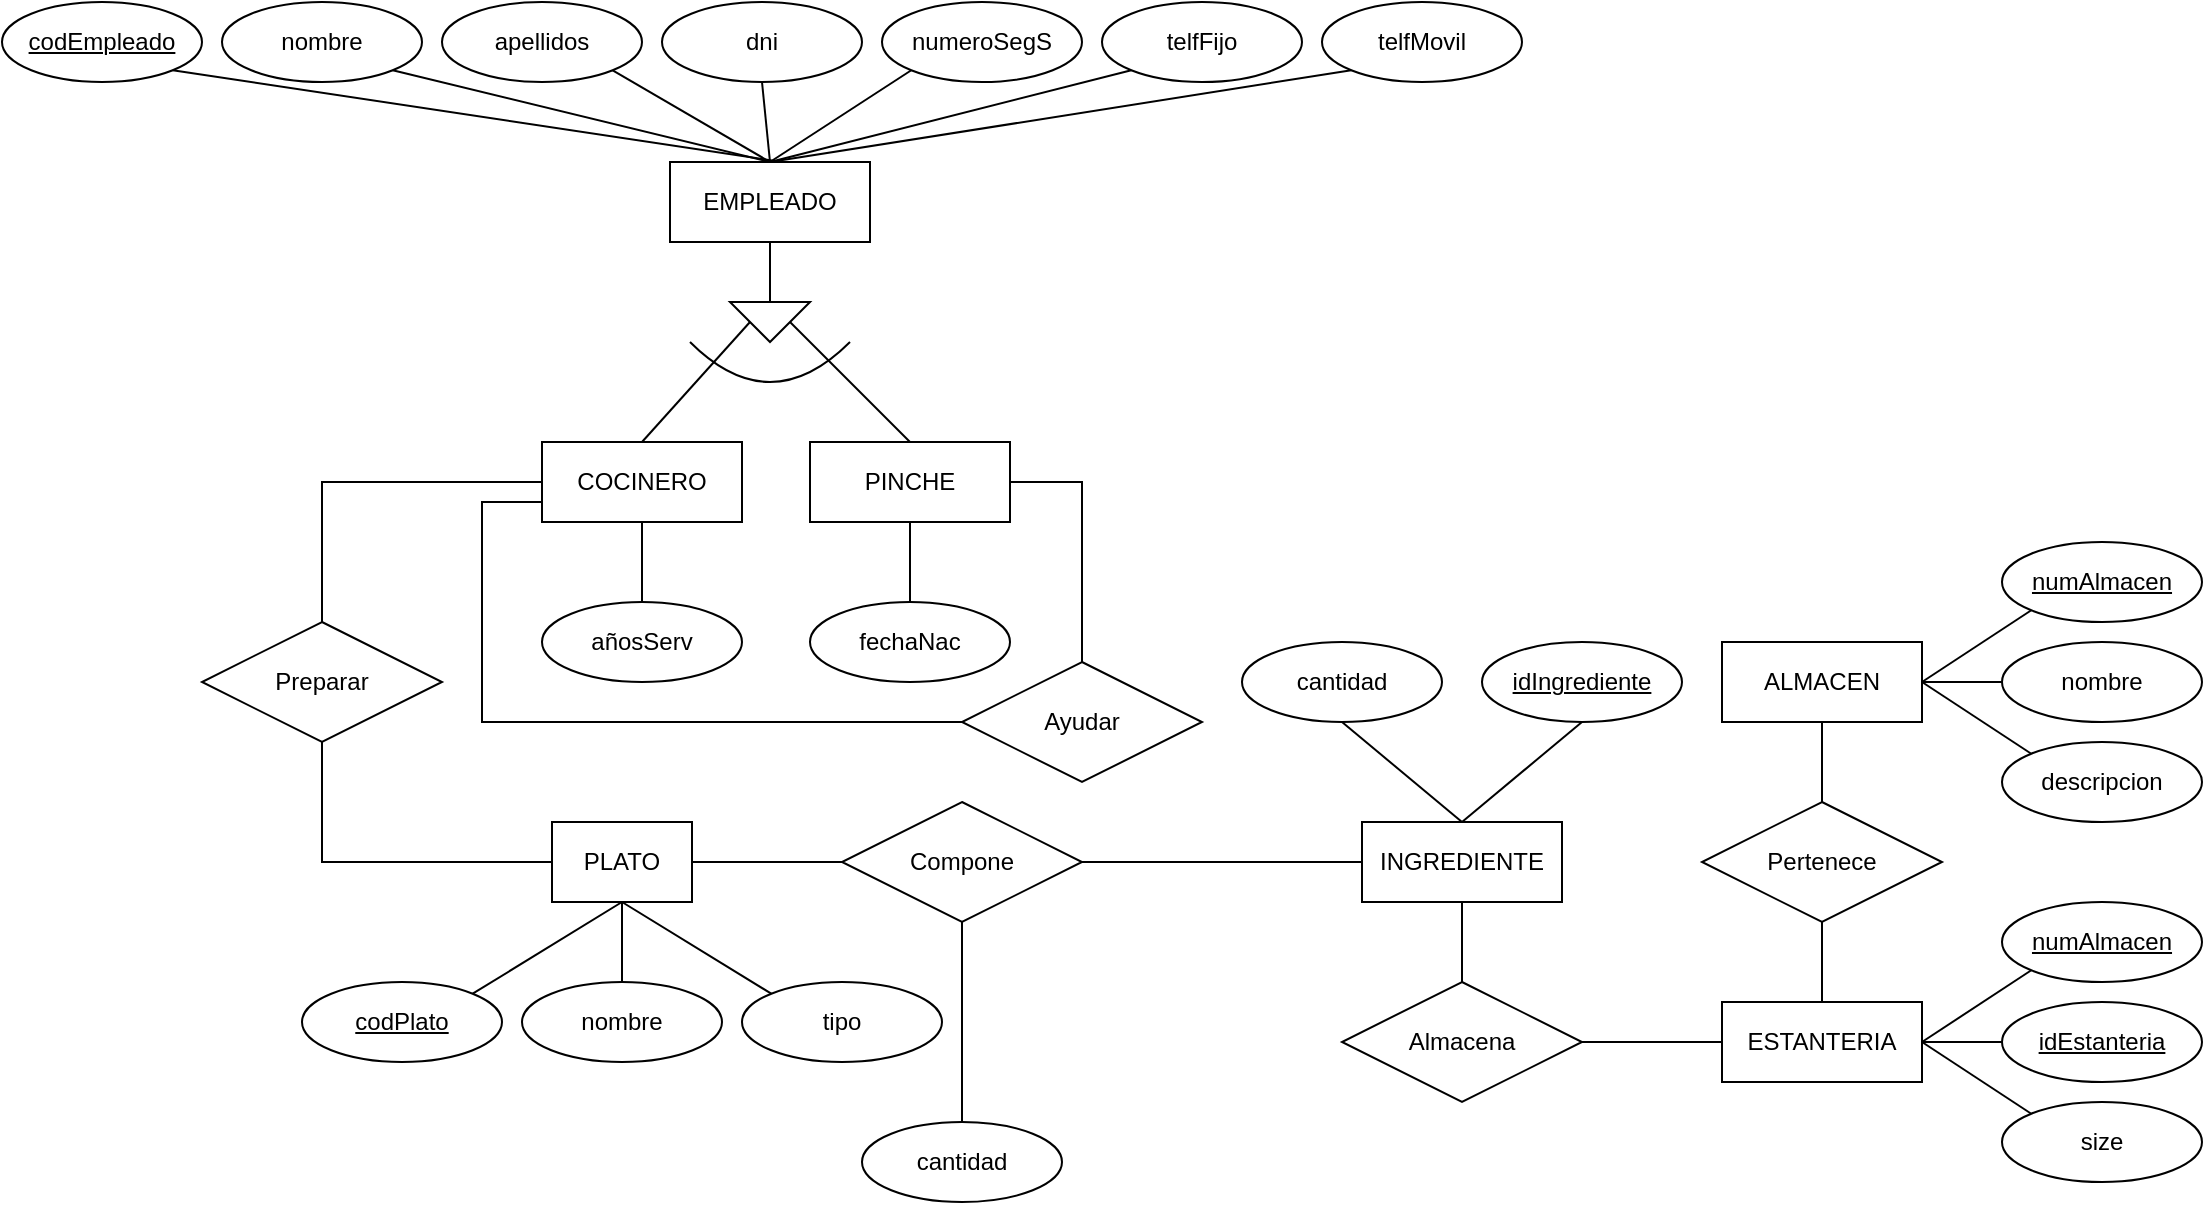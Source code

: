 <mxfile version="24.7.17">
  <diagram name="Page-1" id="HiXlrUp6rZMbf2ILBLy2">
    <mxGraphModel dx="1137" dy="621" grid="1" gridSize="10" guides="1" tooltips="1" connect="1" arrows="1" fold="1" page="0" pageScale="1" pageWidth="827" pageHeight="1169" math="0" shadow="0">
      <root>
        <mxCell id="0" />
        <mxCell id="1" parent="0" />
        <mxCell id="95sMgirJKv-xZ_qjEVKJ-1" value="EMPLEADO" style="whiteSpace=wrap;html=1;align=center;" parent="1" vertex="1">
          <mxGeometry x="314" y="120" width="100" height="40" as="geometry" />
        </mxCell>
        <mxCell id="95sMgirJKv-xZ_qjEVKJ-3" value="nombre" style="ellipse;whiteSpace=wrap;html=1;align=center;" parent="1" vertex="1">
          <mxGeometry x="90" y="40" width="100" height="40" as="geometry" />
        </mxCell>
        <mxCell id="95sMgirJKv-xZ_qjEVKJ-4" value="apellidos" style="ellipse;whiteSpace=wrap;html=1;align=center;" parent="1" vertex="1">
          <mxGeometry x="200" y="40" width="100" height="40" as="geometry" />
        </mxCell>
        <mxCell id="95sMgirJKv-xZ_qjEVKJ-5" value="dni" style="ellipse;whiteSpace=wrap;html=1;align=center;" parent="1" vertex="1">
          <mxGeometry x="310" y="40" width="100" height="40" as="geometry" />
        </mxCell>
        <mxCell id="95sMgirJKv-xZ_qjEVKJ-6" value="numeroSegS" style="ellipse;whiteSpace=wrap;html=1;align=center;" parent="1" vertex="1">
          <mxGeometry x="420" y="40" width="100" height="40" as="geometry" />
        </mxCell>
        <mxCell id="95sMgirJKv-xZ_qjEVKJ-7" value="telfFijo" style="ellipse;whiteSpace=wrap;html=1;align=center;" parent="1" vertex="1">
          <mxGeometry x="530" y="40" width="100" height="40" as="geometry" />
        </mxCell>
        <mxCell id="95sMgirJKv-xZ_qjEVKJ-8" value="telfMovil" style="ellipse;whiteSpace=wrap;html=1;align=center;" parent="1" vertex="1">
          <mxGeometry x="640" y="40" width="100" height="40" as="geometry" />
        </mxCell>
        <mxCell id="95sMgirJKv-xZ_qjEVKJ-9" value="" style="endArrow=none;html=1;rounded=0;entryX=0.5;entryY=0;entryDx=0;entryDy=0;exitX=0.5;exitY=1;exitDx=0;exitDy=0;" parent="1" source="95sMgirJKv-xZ_qjEVKJ-5" target="95sMgirJKv-xZ_qjEVKJ-1" edge="1">
          <mxGeometry width="50" height="50" relative="1" as="geometry">
            <mxPoint x="340" y="340" as="sourcePoint" />
            <mxPoint x="390" y="290" as="targetPoint" />
          </mxGeometry>
        </mxCell>
        <mxCell id="95sMgirJKv-xZ_qjEVKJ-10" value="" style="endArrow=none;html=1;rounded=0;entryX=0.5;entryY=0;entryDx=0;entryDy=0;exitX=0;exitY=1;exitDx=0;exitDy=0;" parent="1" source="95sMgirJKv-xZ_qjEVKJ-6" target="95sMgirJKv-xZ_qjEVKJ-1" edge="1">
          <mxGeometry width="50" height="50" relative="1" as="geometry">
            <mxPoint x="340" y="340" as="sourcePoint" />
            <mxPoint x="390" y="290" as="targetPoint" />
          </mxGeometry>
        </mxCell>
        <mxCell id="95sMgirJKv-xZ_qjEVKJ-11" value="" style="endArrow=none;html=1;rounded=0;entryX=0.5;entryY=0;entryDx=0;entryDy=0;exitX=0;exitY=1;exitDx=0;exitDy=0;" parent="1" source="95sMgirJKv-xZ_qjEVKJ-7" target="95sMgirJKv-xZ_qjEVKJ-1" edge="1">
          <mxGeometry width="50" height="50" relative="1" as="geometry">
            <mxPoint x="430" y="90" as="sourcePoint" />
            <mxPoint x="374" y="130" as="targetPoint" />
          </mxGeometry>
        </mxCell>
        <mxCell id="95sMgirJKv-xZ_qjEVKJ-12" value="" style="endArrow=none;html=1;rounded=0;entryX=0.5;entryY=0;entryDx=0;entryDy=0;exitX=0;exitY=1;exitDx=0;exitDy=0;" parent="1" source="95sMgirJKv-xZ_qjEVKJ-8" target="95sMgirJKv-xZ_qjEVKJ-1" edge="1">
          <mxGeometry width="50" height="50" relative="1" as="geometry">
            <mxPoint x="440" y="100" as="sourcePoint" />
            <mxPoint x="384" y="140" as="targetPoint" />
          </mxGeometry>
        </mxCell>
        <mxCell id="95sMgirJKv-xZ_qjEVKJ-13" value="" style="endArrow=none;html=1;rounded=0;entryX=0.5;entryY=0;entryDx=0;entryDy=0;exitX=1;exitY=1;exitDx=0;exitDy=0;" parent="1" source="95sMgirJKv-xZ_qjEVKJ-4" target="95sMgirJKv-xZ_qjEVKJ-1" edge="1">
          <mxGeometry width="50" height="50" relative="1" as="geometry">
            <mxPoint x="450" y="110" as="sourcePoint" />
            <mxPoint x="394" y="150" as="targetPoint" />
          </mxGeometry>
        </mxCell>
        <mxCell id="95sMgirJKv-xZ_qjEVKJ-14" value="" style="endArrow=none;html=1;rounded=0;entryX=0.5;entryY=0;entryDx=0;entryDy=0;exitX=1;exitY=1;exitDx=0;exitDy=0;" parent="1" source="95sMgirJKv-xZ_qjEVKJ-3" target="95sMgirJKv-xZ_qjEVKJ-1" edge="1">
          <mxGeometry width="50" height="50" relative="1" as="geometry">
            <mxPoint x="460" y="120" as="sourcePoint" />
            <mxPoint x="404" y="160" as="targetPoint" />
          </mxGeometry>
        </mxCell>
        <mxCell id="2pTIGr5yzkISvL9QO1W4-2" value="" style="triangle;whiteSpace=wrap;html=1;rotation=90;" vertex="1" parent="1">
          <mxGeometry x="354" y="180" width="20" height="40" as="geometry" />
        </mxCell>
        <mxCell id="2pTIGr5yzkISvL9QO1W4-4" value="" style="endArrow=none;html=1;rounded=0;exitX=0;exitY=0.5;exitDx=0;exitDy=0;entryX=0.5;entryY=1;entryDx=0;entryDy=0;" edge="1" source="2pTIGr5yzkISvL9QO1W4-2" target="95sMgirJKv-xZ_qjEVKJ-1" parent="1">
          <mxGeometry width="50" height="50" relative="1" as="geometry">
            <mxPoint x="357" y="220" as="sourcePoint" />
            <mxPoint x="364.0" y="180" as="targetPoint" />
          </mxGeometry>
        </mxCell>
        <mxCell id="2pTIGr5yzkISvL9QO1W4-5" value="" style="endArrow=none;html=1;rounded=0;entryX=0.5;entryY=0;entryDx=0;entryDy=0;exitX=0.5;exitY=0;exitDx=0;exitDy=0;" edge="1" target="2pTIGr5yzkISvL9QO1W4-2" parent="1" source="2pTIGr5yzkISvL9QO1W4-12">
          <mxGeometry width="50" height="50" relative="1" as="geometry">
            <mxPoint x="364" y="250" as="sourcePoint" />
            <mxPoint x="407" y="170" as="targetPoint" />
          </mxGeometry>
        </mxCell>
        <mxCell id="2pTIGr5yzkISvL9QO1W4-8" value="" style="curved=1;endArrow=none;html=1;rounded=0;endFill=0;" edge="1" parent="1">
          <mxGeometry width="50" height="50" relative="1" as="geometry">
            <mxPoint x="324" y="210" as="sourcePoint" />
            <mxPoint x="404" y="210" as="targetPoint" />
            <Array as="points">
              <mxPoint x="364" y="250" />
            </Array>
          </mxGeometry>
        </mxCell>
        <mxCell id="2pTIGr5yzkISvL9QO1W4-11" value="" style="endArrow=none;html=1;rounded=0;entryX=0.5;entryY=1;entryDx=0;entryDy=0;exitX=0.5;exitY=0;exitDx=0;exitDy=0;" edge="1" parent="1" source="2pTIGr5yzkISvL9QO1W4-13" target="2pTIGr5yzkISvL9QO1W4-2">
          <mxGeometry width="50" height="50" relative="1" as="geometry">
            <mxPoint x="300" y="250" as="sourcePoint" />
            <mxPoint x="384" y="210" as="targetPoint" />
          </mxGeometry>
        </mxCell>
        <mxCell id="2pTIGr5yzkISvL9QO1W4-12" value="PINCHE" style="whiteSpace=wrap;html=1;align=center;" vertex="1" parent="1">
          <mxGeometry x="384" y="260" width="100" height="40" as="geometry" />
        </mxCell>
        <mxCell id="2pTIGr5yzkISvL9QO1W4-13" value="COCINERO" style="whiteSpace=wrap;html=1;align=center;" vertex="1" parent="1">
          <mxGeometry x="250" y="260" width="100" height="40" as="geometry" />
        </mxCell>
        <mxCell id="2pTIGr5yzkISvL9QO1W4-15" value="fechaNac" style="ellipse;whiteSpace=wrap;html=1;align=center;" vertex="1" parent="1">
          <mxGeometry x="384" y="340" width="100" height="40" as="geometry" />
        </mxCell>
        <mxCell id="2pTIGr5yzkISvL9QO1W4-16" value="" style="endArrow=none;html=1;rounded=0;exitX=0.5;exitY=0;exitDx=0;exitDy=0;entryX=0.5;entryY=1;entryDx=0;entryDy=0;" edge="1" parent="1" source="2pTIGr5yzkISvL9QO1W4-15" target="2pTIGr5yzkISvL9QO1W4-12">
          <mxGeometry width="50" height="50" relative="1" as="geometry">
            <mxPoint x="440" y="270" as="sourcePoint" />
            <mxPoint x="490" y="220" as="targetPoint" />
          </mxGeometry>
        </mxCell>
        <mxCell id="2pTIGr5yzkISvL9QO1W4-17" value="añosServ" style="ellipse;whiteSpace=wrap;html=1;align=center;" vertex="1" parent="1">
          <mxGeometry x="250" y="340" width="100" height="40" as="geometry" />
        </mxCell>
        <mxCell id="2pTIGr5yzkISvL9QO1W4-18" value="" style="endArrow=none;html=1;rounded=0;exitX=0.5;exitY=0;exitDx=0;exitDy=0;entryX=0.5;entryY=1;entryDx=0;entryDy=0;" edge="1" parent="1" source="2pTIGr5yzkISvL9QO1W4-17" target="2pTIGr5yzkISvL9QO1W4-13">
          <mxGeometry width="50" height="50" relative="1" as="geometry">
            <mxPoint x="350" y="330" as="sourcePoint" />
            <mxPoint x="400" y="280" as="targetPoint" />
          </mxGeometry>
        </mxCell>
        <mxCell id="2pTIGr5yzkISvL9QO1W4-19" value="PLATO" style="whiteSpace=wrap;html=1;align=center;" vertex="1" parent="1">
          <mxGeometry x="255" y="450" width="70" height="40" as="geometry" />
        </mxCell>
        <mxCell id="2pTIGr5yzkISvL9QO1W4-20" value="nombre" style="ellipse;whiteSpace=wrap;html=1;align=center;" vertex="1" parent="1">
          <mxGeometry x="240" y="530" width="100" height="40" as="geometry" />
        </mxCell>
        <mxCell id="2pTIGr5yzkISvL9QO1W4-21" value="" style="endArrow=none;html=1;rounded=0;entryX=0.5;entryY=0;entryDx=0;entryDy=0;exitX=0.5;exitY=1;exitDx=0;exitDy=0;" edge="1" parent="1" source="2pTIGr5yzkISvL9QO1W4-19" target="2pTIGr5yzkISvL9QO1W4-20">
          <mxGeometry width="50" height="50" relative="1" as="geometry">
            <mxPoint x="120" y="540" as="sourcePoint" />
            <mxPoint x="170" y="490" as="targetPoint" />
          </mxGeometry>
        </mxCell>
        <mxCell id="2pTIGr5yzkISvL9QO1W4-24" value="tipo" style="ellipse;whiteSpace=wrap;html=1;align=center;" vertex="1" parent="1">
          <mxGeometry x="350" y="530" width="100" height="40" as="geometry" />
        </mxCell>
        <mxCell id="2pTIGr5yzkISvL9QO1W4-25" value="" style="endArrow=none;html=1;rounded=0;entryX=0.5;entryY=1;entryDx=0;entryDy=0;exitX=0;exitY=0;exitDx=0;exitDy=0;" edge="1" parent="1" source="2pTIGr5yzkISvL9QO1W4-24" target="2pTIGr5yzkISvL9QO1W4-19">
          <mxGeometry width="50" height="50" relative="1" as="geometry">
            <mxPoint x="280" y="560" as="sourcePoint" />
            <mxPoint x="330" y="510" as="targetPoint" />
          </mxGeometry>
        </mxCell>
        <mxCell id="2pTIGr5yzkISvL9QO1W4-26" value="INGREDIENTE" style="whiteSpace=wrap;html=1;align=center;shadow=0;" vertex="1" parent="1">
          <mxGeometry x="660" y="450" width="100" height="40" as="geometry" />
        </mxCell>
        <mxCell id="2pTIGr5yzkISvL9QO1W4-27" value="Compone" style="shape=rhombus;perimeter=rhombusPerimeter;whiteSpace=wrap;html=1;align=center;" vertex="1" parent="1">
          <mxGeometry x="400" y="440" width="120" height="60" as="geometry" />
        </mxCell>
        <mxCell id="2pTIGr5yzkISvL9QO1W4-28" value="cantidad" style="ellipse;whiteSpace=wrap;html=1;align=center;" vertex="1" parent="1">
          <mxGeometry x="410" y="600" width="100" height="40" as="geometry" />
        </mxCell>
        <mxCell id="2pTIGr5yzkISvL9QO1W4-29" value="" style="endArrow=none;html=1;rounded=0;entryX=0.5;entryY=1;entryDx=0;entryDy=0;exitX=0.5;exitY=0;exitDx=0;exitDy=0;" edge="1" parent="1" source="2pTIGr5yzkISvL9QO1W4-28" target="2pTIGr5yzkISvL9QO1W4-27">
          <mxGeometry width="50" height="50" relative="1" as="geometry">
            <mxPoint x="400" y="560" as="sourcePoint" />
            <mxPoint x="450" y="510" as="targetPoint" />
          </mxGeometry>
        </mxCell>
        <mxCell id="2pTIGr5yzkISvL9QO1W4-30" value="" style="endArrow=none;html=1;rounded=0;entryX=0;entryY=0.5;entryDx=0;entryDy=0;exitX=1;exitY=0.5;exitDx=0;exitDy=0;" edge="1" parent="1" source="2pTIGr5yzkISvL9QO1W4-19" target="2pTIGr5yzkISvL9QO1W4-27">
          <mxGeometry width="50" height="50" relative="1" as="geometry">
            <mxPoint x="340" y="300" as="sourcePoint" />
            <mxPoint x="390" y="250" as="targetPoint" />
          </mxGeometry>
        </mxCell>
        <mxCell id="2pTIGr5yzkISvL9QO1W4-31" value="" style="endArrow=none;html=1;rounded=0;entryX=1;entryY=0.5;entryDx=0;entryDy=0;exitX=0;exitY=0.5;exitDx=0;exitDy=0;" edge="1" parent="1" source="2pTIGr5yzkISvL9QO1W4-26" target="2pTIGr5yzkISvL9QO1W4-27">
          <mxGeometry width="50" height="50" relative="1" as="geometry">
            <mxPoint x="400" y="560" as="sourcePoint" />
            <mxPoint x="450" y="510" as="targetPoint" />
          </mxGeometry>
        </mxCell>
        <mxCell id="2pTIGr5yzkISvL9QO1W4-32" value="ESTANTERIA" style="whiteSpace=wrap;html=1;align=center;" vertex="1" parent="1">
          <mxGeometry x="840" y="540" width="100" height="40" as="geometry" />
        </mxCell>
        <mxCell id="2pTIGr5yzkISvL9QO1W4-33" value="ALMACEN" style="whiteSpace=wrap;html=1;align=center;" vertex="1" parent="1">
          <mxGeometry x="840" y="360" width="100" height="40" as="geometry" />
        </mxCell>
        <mxCell id="2pTIGr5yzkISvL9QO1W4-34" value="Almacena" style="shape=rhombus;perimeter=rhombusPerimeter;whiteSpace=wrap;html=1;align=center;" vertex="1" parent="1">
          <mxGeometry x="650" y="530" width="120" height="60" as="geometry" />
        </mxCell>
        <mxCell id="2pTIGr5yzkISvL9QO1W4-35" value="Pertenece" style="shape=rhombus;perimeter=rhombusPerimeter;whiteSpace=wrap;html=1;align=center;" vertex="1" parent="1">
          <mxGeometry x="830" y="440" width="120" height="60" as="geometry" />
        </mxCell>
        <mxCell id="2pTIGr5yzkISvL9QO1W4-37" value="&lt;u&gt;codPlato&lt;/u&gt;" style="ellipse;whiteSpace=wrap;html=1;align=center;" vertex="1" parent="1">
          <mxGeometry x="130" y="530" width="100" height="40" as="geometry" />
        </mxCell>
        <mxCell id="2pTIGr5yzkISvL9QO1W4-38" value="" style="endArrow=none;html=1;rounded=0;entryX=0.5;entryY=1;entryDx=0;entryDy=0;exitX=1;exitY=0;exitDx=0;exitDy=0;" edge="1" parent="1" source="2pTIGr5yzkISvL9QO1W4-37" target="2pTIGr5yzkISvL9QO1W4-19">
          <mxGeometry width="50" height="50" relative="1" as="geometry">
            <mxPoint x="375" y="546" as="sourcePoint" />
            <mxPoint x="300" y="500" as="targetPoint" />
          </mxGeometry>
        </mxCell>
        <mxCell id="2pTIGr5yzkISvL9QO1W4-40" value="&lt;u&gt;codEmpleado&lt;/u&gt;" style="ellipse;whiteSpace=wrap;html=1;align=center;" vertex="1" parent="1">
          <mxGeometry x="-20" y="40" width="100" height="40" as="geometry" />
        </mxCell>
        <mxCell id="2pTIGr5yzkISvL9QO1W4-41" value="" style="endArrow=none;html=1;rounded=0;exitX=1;exitY=1;exitDx=0;exitDy=0;" edge="1" parent="1" source="2pTIGr5yzkISvL9QO1W4-40">
          <mxGeometry width="50" height="50" relative="1" as="geometry">
            <mxPoint x="185" y="84" as="sourcePoint" />
            <mxPoint x="370" y="120" as="targetPoint" />
          </mxGeometry>
        </mxCell>
        <mxCell id="2pTIGr5yzkISvL9QO1W4-45" value="" style="endArrow=none;html=1;rounded=0;exitX=0.5;exitY=0;exitDx=0;exitDy=0;entryX=0.5;entryY=1;entryDx=0;entryDy=0;" edge="1" parent="1" source="2pTIGr5yzkISvL9QO1W4-34" target="2pTIGr5yzkISvL9QO1W4-26">
          <mxGeometry width="50" height="50" relative="1" as="geometry">
            <mxPoint x="610" y="530" as="sourcePoint" />
            <mxPoint x="660" y="480" as="targetPoint" />
          </mxGeometry>
        </mxCell>
        <mxCell id="2pTIGr5yzkISvL9QO1W4-46" value="" style="endArrow=none;html=1;rounded=0;exitX=0.5;exitY=0;exitDx=0;exitDy=0;entryX=0.5;entryY=1;entryDx=0;entryDy=0;" edge="1" parent="1" source="2pTIGr5yzkISvL9QO1W4-32" target="2pTIGr5yzkISvL9QO1W4-35">
          <mxGeometry width="50" height="50" relative="1" as="geometry">
            <mxPoint x="740" y="540" as="sourcePoint" />
            <mxPoint x="910" y="510" as="targetPoint" />
          </mxGeometry>
        </mxCell>
        <mxCell id="2pTIGr5yzkISvL9QO1W4-47" value="" style="endArrow=none;html=1;rounded=0;exitX=0.5;exitY=1;exitDx=0;exitDy=0;entryX=0.5;entryY=0;entryDx=0;entryDy=0;" edge="1" parent="1" source="2pTIGr5yzkISvL9QO1W4-33" target="2pTIGr5yzkISvL9QO1W4-35">
          <mxGeometry width="50" height="50" relative="1" as="geometry">
            <mxPoint x="925" y="510" as="sourcePoint" />
            <mxPoint x="925" y="460" as="targetPoint" />
          </mxGeometry>
        </mxCell>
        <mxCell id="2pTIGr5yzkISvL9QO1W4-48" value="" style="endArrow=none;html=1;rounded=0;exitX=0;exitY=0.5;exitDx=0;exitDy=0;entryX=1;entryY=0.5;entryDx=0;entryDy=0;" edge="1" parent="1" source="2pTIGr5yzkISvL9QO1W4-32" target="2pTIGr5yzkISvL9QO1W4-34">
          <mxGeometry width="50" height="50" relative="1" as="geometry">
            <mxPoint x="800" y="390" as="sourcePoint" />
            <mxPoint x="800" y="440" as="targetPoint" />
          </mxGeometry>
        </mxCell>
        <mxCell id="2pTIGr5yzkISvL9QO1W4-49" value="nombre" style="ellipse;whiteSpace=wrap;html=1;align=center;" vertex="1" parent="1">
          <mxGeometry x="980" y="360" width="100" height="40" as="geometry" />
        </mxCell>
        <mxCell id="2pTIGr5yzkISvL9QO1W4-50" value="" style="endArrow=none;html=1;rounded=0;entryX=0;entryY=0.5;entryDx=0;entryDy=0;exitX=1;exitY=0.5;exitDx=0;exitDy=0;" edge="1" parent="1" source="2pTIGr5yzkISvL9QO1W4-33" target="2pTIGr5yzkISvL9QO1W4-49">
          <mxGeometry width="50" height="50" relative="1" as="geometry">
            <mxPoint x="870" y="510" as="sourcePoint" />
            <mxPoint x="920" y="460" as="targetPoint" />
          </mxGeometry>
        </mxCell>
        <mxCell id="2pTIGr5yzkISvL9QO1W4-51" value="&lt;u&gt;numAlmacen&lt;/u&gt;" style="ellipse;whiteSpace=wrap;html=1;align=center;" vertex="1" parent="1">
          <mxGeometry x="980" y="310" width="100" height="40" as="geometry" />
        </mxCell>
        <mxCell id="2pTIGr5yzkISvL9QO1W4-52" value="descripcion" style="ellipse;whiteSpace=wrap;html=1;align=center;" vertex="1" parent="1">
          <mxGeometry x="980" y="410" width="100" height="40" as="geometry" />
        </mxCell>
        <mxCell id="2pTIGr5yzkISvL9QO1W4-53" value="" style="endArrow=none;html=1;rounded=0;entryX=1;entryY=0.5;entryDx=0;entryDy=0;exitX=0;exitY=0;exitDx=0;exitDy=0;" edge="1" parent="1" source="2pTIGr5yzkISvL9QO1W4-52" target="2pTIGr5yzkISvL9QO1W4-33">
          <mxGeometry width="50" height="50" relative="1" as="geometry">
            <mxPoint x="870" y="510" as="sourcePoint" />
            <mxPoint x="920" y="460" as="targetPoint" />
          </mxGeometry>
        </mxCell>
        <mxCell id="2pTIGr5yzkISvL9QO1W4-54" value="" style="endArrow=none;html=1;rounded=0;entryX=1;entryY=0.5;entryDx=0;entryDy=0;exitX=0;exitY=1;exitDx=0;exitDy=0;" edge="1" parent="1" source="2pTIGr5yzkISvL9QO1W4-51" target="2pTIGr5yzkISvL9QO1W4-33">
          <mxGeometry width="50" height="50" relative="1" as="geometry">
            <mxPoint x="1005" y="416" as="sourcePoint" />
            <mxPoint x="950" y="380" as="targetPoint" />
          </mxGeometry>
        </mxCell>
        <mxCell id="2pTIGr5yzkISvL9QO1W4-55" value="&lt;u&gt;idEstanteria&lt;/u&gt;" style="ellipse;whiteSpace=wrap;html=1;align=center;" vertex="1" parent="1">
          <mxGeometry x="980" y="540" width="100" height="40" as="geometry" />
        </mxCell>
        <mxCell id="2pTIGr5yzkISvL9QO1W4-56" value="size" style="ellipse;whiteSpace=wrap;html=1;align=center;" vertex="1" parent="1">
          <mxGeometry x="980" y="590" width="100" height="40" as="geometry" />
        </mxCell>
        <mxCell id="2pTIGr5yzkISvL9QO1W4-57" value="&lt;u&gt;numAlmacen&lt;/u&gt;" style="ellipse;whiteSpace=wrap;html=1;align=center;" vertex="1" parent="1">
          <mxGeometry x="980" y="490" width="100" height="40" as="geometry" />
        </mxCell>
        <mxCell id="2pTIGr5yzkISvL9QO1W4-58" value="" style="endArrow=none;html=1;rounded=0;entryX=0;entryY=1;entryDx=0;entryDy=0;exitX=1;exitY=0.5;exitDx=0;exitDy=0;" edge="1" parent="1" source="2pTIGr5yzkISvL9QO1W4-32" target="2pTIGr5yzkISvL9QO1W4-57">
          <mxGeometry width="50" height="50" relative="1" as="geometry">
            <mxPoint x="870" y="500" as="sourcePoint" />
            <mxPoint x="920" y="450" as="targetPoint" />
          </mxGeometry>
        </mxCell>
        <mxCell id="2pTIGr5yzkISvL9QO1W4-59" value="" style="endArrow=none;html=1;rounded=0;entryX=0;entryY=0;entryDx=0;entryDy=0;exitX=1;exitY=0.5;exitDx=0;exitDy=0;" edge="1" parent="1" source="2pTIGr5yzkISvL9QO1W4-32" target="2pTIGr5yzkISvL9QO1W4-56">
          <mxGeometry width="50" height="50" relative="1" as="geometry">
            <mxPoint x="870" y="500" as="sourcePoint" />
            <mxPoint x="920" y="450" as="targetPoint" />
          </mxGeometry>
        </mxCell>
        <mxCell id="2pTIGr5yzkISvL9QO1W4-60" value="" style="endArrow=none;html=1;rounded=0;entryX=0;entryY=0.5;entryDx=0;entryDy=0;exitX=1;exitY=0.5;exitDx=0;exitDy=0;" edge="1" parent="1" source="2pTIGr5yzkISvL9QO1W4-32" target="2pTIGr5yzkISvL9QO1W4-55">
          <mxGeometry width="50" height="50" relative="1" as="geometry">
            <mxPoint x="870" y="500" as="sourcePoint" />
            <mxPoint x="920" y="450" as="targetPoint" />
          </mxGeometry>
        </mxCell>
        <mxCell id="2pTIGr5yzkISvL9QO1W4-61" value="Preparar" style="shape=rhombus;perimeter=rhombusPerimeter;whiteSpace=wrap;html=1;align=center;" vertex="1" parent="1">
          <mxGeometry x="80" y="350" width="120" height="60" as="geometry" />
        </mxCell>
        <mxCell id="2pTIGr5yzkISvL9QO1W4-62" value="" style="endArrow=none;html=1;rounded=0;exitX=0.5;exitY=0;exitDx=0;exitDy=0;entryX=0;entryY=0.5;entryDx=0;entryDy=0;edgeStyle=orthogonalEdgeStyle;verticalAlign=bottom;" edge="1" parent="1" source="2pTIGr5yzkISvL9QO1W4-61" target="2pTIGr5yzkISvL9QO1W4-13">
          <mxGeometry relative="1" as="geometry">
            <mxPoint x="240" y="340" as="sourcePoint" />
            <mxPoint x="494" y="590" as="targetPoint" />
          </mxGeometry>
        </mxCell>
        <mxCell id="2pTIGr5yzkISvL9QO1W4-63" value="" style="endArrow=none;html=1;rounded=0;exitX=0.5;exitY=1;exitDx=0;exitDy=0;entryX=0;entryY=0.5;entryDx=0;entryDy=0;edgeStyle=orthogonalEdgeStyle;verticalAlign=bottom;" edge="1" parent="1" source="2pTIGr5yzkISvL9QO1W4-61" target="2pTIGr5yzkISvL9QO1W4-19">
          <mxGeometry relative="1" as="geometry">
            <mxPoint x="240" y="340" as="sourcePoint" />
            <mxPoint x="494" y="590" as="targetPoint" />
          </mxGeometry>
        </mxCell>
        <mxCell id="2pTIGr5yzkISvL9QO1W4-64" value="Ayudar" style="shape=rhombus;perimeter=rhombusPerimeter;whiteSpace=wrap;html=1;align=center;" vertex="1" parent="1">
          <mxGeometry x="460" y="370" width="120" height="60" as="geometry" />
        </mxCell>
        <mxCell id="2pTIGr5yzkISvL9QO1W4-65" value="" style="endArrow=none;html=1;rounded=0;exitX=0;exitY=0.75;exitDx=0;exitDy=0;entryX=0;entryY=0.5;entryDx=0;entryDy=0;edgeStyle=orthogonalEdgeStyle;verticalAlign=bottom;" edge="1" parent="1" source="2pTIGr5yzkISvL9QO1W4-13" target="2pTIGr5yzkISvL9QO1W4-64">
          <mxGeometry relative="1" as="geometry">
            <mxPoint x="210" y="240" as="sourcePoint" />
            <mxPoint x="464" y="490" as="targetPoint" />
            <Array as="points">
              <mxPoint x="220" y="290" />
              <mxPoint x="220" y="400" />
            </Array>
          </mxGeometry>
        </mxCell>
        <mxCell id="2pTIGr5yzkISvL9QO1W4-66" value="" style="endArrow=none;html=1;rounded=0;exitX=1;exitY=0.5;exitDx=0;exitDy=0;entryX=0.5;entryY=0;entryDx=0;entryDy=0;edgeStyle=orthogonalEdgeStyle;verticalAlign=bottom;" edge="1" parent="1" source="2pTIGr5yzkISvL9QO1W4-12" target="2pTIGr5yzkISvL9QO1W4-64">
          <mxGeometry relative="1" as="geometry">
            <mxPoint x="350" y="220" as="sourcePoint" />
            <mxPoint x="604" y="470" as="targetPoint" />
          </mxGeometry>
        </mxCell>
        <mxCell id="2pTIGr5yzkISvL9QO1W4-68" value="cantidad" style="ellipse;whiteSpace=wrap;html=1;align=center;" vertex="1" parent="1">
          <mxGeometry x="600" y="360" width="100" height="40" as="geometry" />
        </mxCell>
        <mxCell id="2pTIGr5yzkISvL9QO1W4-69" value="&lt;u&gt;idIngrediente&lt;/u&gt;" style="ellipse;whiteSpace=wrap;html=1;align=center;" vertex="1" parent="1">
          <mxGeometry x="720" y="360" width="100" height="40" as="geometry" />
        </mxCell>
        <mxCell id="2pTIGr5yzkISvL9QO1W4-70" value="" style="endArrow=none;html=1;rounded=0;entryX=0.5;entryY=0;entryDx=0;entryDy=0;exitX=0.5;exitY=1;exitDx=0;exitDy=0;" edge="1" parent="1" source="2pTIGr5yzkISvL9QO1W4-68" target="2pTIGr5yzkISvL9QO1W4-26">
          <mxGeometry width="50" height="50" relative="1" as="geometry">
            <mxPoint x="510" y="370" as="sourcePoint" />
            <mxPoint x="560" y="320" as="targetPoint" />
          </mxGeometry>
        </mxCell>
        <mxCell id="2pTIGr5yzkISvL9QO1W4-71" value="" style="endArrow=none;html=1;rounded=0;entryX=0.5;entryY=0;entryDx=0;entryDy=0;exitX=0.5;exitY=1;exitDx=0;exitDy=0;" edge="1" parent="1" source="2pTIGr5yzkISvL9QO1W4-69" target="2pTIGr5yzkISvL9QO1W4-26">
          <mxGeometry width="50" height="50" relative="1" as="geometry">
            <mxPoint x="540" y="390" as="sourcePoint" />
            <mxPoint x="590" y="340" as="targetPoint" />
          </mxGeometry>
        </mxCell>
      </root>
    </mxGraphModel>
  </diagram>
</mxfile>
